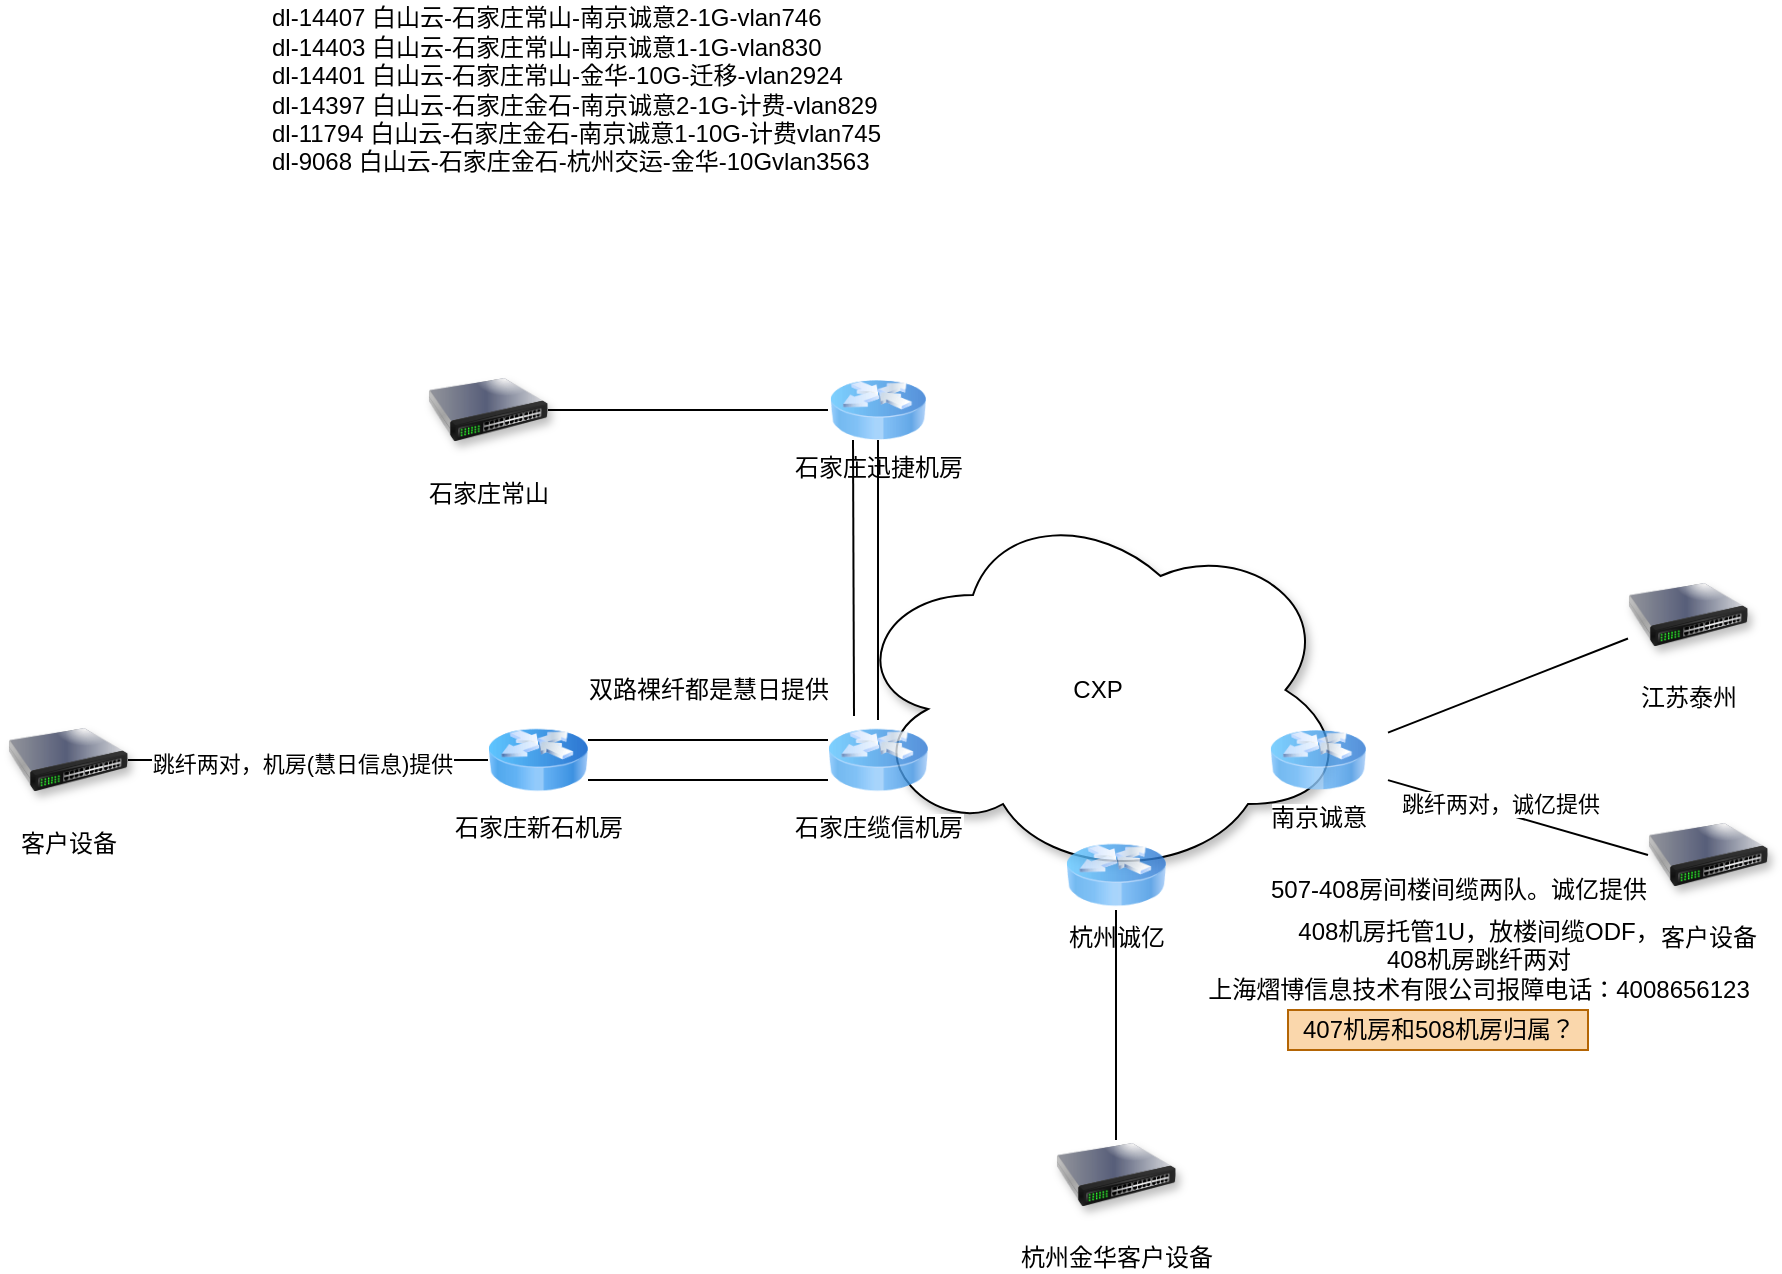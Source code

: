 <mxfile version="14.4.4" type="github">
  <diagram id="uVz92Lz5rSTjqvfcquft" name="Page-1">
    <mxGraphModel dx="2012" dy="1839" grid="1" gridSize="10" guides="1" tooltips="1" connect="1" arrows="1" fold="1" page="1" pageScale="1" pageWidth="827" pageHeight="1169" background="none" math="0" shadow="0">
      <root>
        <mxCell id="0" />
        <mxCell id="1" parent="0" />
        <mxCell id="BUyG89UXvX42eCoVACj3-1" value="CXP" style="ellipse;shape=cloud;whiteSpace=wrap;html=1;shadow=1;" parent="1" vertex="1">
          <mxGeometry x="280" y="160" width="250" height="190" as="geometry" />
        </mxCell>
        <mxCell id="BUyG89UXvX42eCoVACj3-3" value="石家庄新石机房" style="image;html=1;image=img/lib/clip_art/networking/Router_Icon_128x128.png;" parent="1" vertex="1">
          <mxGeometry x="100" y="270" width="50" height="40" as="geometry" />
        </mxCell>
        <mxCell id="BUyG89UXvX42eCoVACj3-4" value="南京诚意" style="image;html=1;image=img/lib/clip_art/networking/Router_Icon_128x128.png;opacity=80;" parent="1" vertex="1">
          <mxGeometry x="480" y="275" width="70" height="30" as="geometry" />
        </mxCell>
        <mxCell id="BUyG89UXvX42eCoVACj3-9" value="石家庄缆信机房" style="image;html=1;image=img/lib/clip_art/networking/Router_Icon_128x128.png;sketch=0;opacity=80;" parent="1" vertex="1">
          <mxGeometry x="270" y="270" width="50" height="40" as="geometry" />
        </mxCell>
        <mxCell id="BUyG89UXvX42eCoVACj3-11" value="杭州诚亿" style="image;html=1;image=img/lib/clip_art/networking/Router_Icon_128x128.png;opacity=80;" parent="1" vertex="1">
          <mxGeometry x="389" y="330" width="50" height="35" as="geometry" />
        </mxCell>
        <mxCell id="BUyG89UXvX42eCoVACj3-12" value="" style="endArrow=none;html=1;entryX=0.5;entryY=1;entryDx=0;entryDy=0;" parent="1" target="BUyG89UXvX42eCoVACj3-11" edge="1">
          <mxGeometry width="50" height="50" relative="1" as="geometry">
            <mxPoint x="414" y="480" as="sourcePoint" />
            <mxPoint x="200" y="590" as="targetPoint" />
          </mxGeometry>
        </mxCell>
        <mxCell id="BUyG89UXvX42eCoVACj3-13" value="" style="endArrow=none;html=1;exitX=1;exitY=0.25;exitDx=0;exitDy=0;entryX=0;entryY=0.25;entryDx=0;entryDy=0;" parent="1" source="BUyG89UXvX42eCoVACj3-3" target="BUyG89UXvX42eCoVACj3-9" edge="1">
          <mxGeometry width="50" height="50" relative="1" as="geometry">
            <mxPoint x="130" y="525" as="sourcePoint" />
            <mxPoint x="270" y="525" as="targetPoint" />
            <Array as="points" />
          </mxGeometry>
        </mxCell>
        <mxCell id="BUyG89UXvX42eCoVACj3-15" style="edgeStyle=orthogonalEdgeStyle;orthogonalLoop=1;jettySize=auto;html=1;exitX=0.5;exitY=1;exitDx=0;exitDy=0;" parent="1" source="BUyG89UXvX42eCoVACj3-11" target="BUyG89UXvX42eCoVACj3-11" edge="1">
          <mxGeometry relative="1" as="geometry" />
        </mxCell>
        <mxCell id="BUyG89UXvX42eCoVACj3-18" value="客户设备" style="image;html=1;image=img/lib/clip_art/networking/Switch_128x128.png;shadow=1;" parent="1" vertex="1">
          <mxGeometry x="680" y="310" width="60" height="55" as="geometry" />
        </mxCell>
        <mxCell id="BUyG89UXvX42eCoVACj3-19" value="" style="endArrow=none;html=1;entryX=0;entryY=0.5;entryDx=0;entryDy=0;" parent="1" source="BUyG89UXvX42eCoVACj3-4" target="BUyG89UXvX42eCoVACj3-18" edge="1">
          <mxGeometry width="50" height="50" relative="1" as="geometry">
            <mxPoint x="370" y="600" as="sourcePoint" />
            <mxPoint x="420" y="560" as="targetPoint" />
          </mxGeometry>
        </mxCell>
        <mxCell id="duXdBVLSe_I4uM9As9lt-4" value="跳纤两对，诚亿提供" style="edgeLabel;html=1;align=center;verticalAlign=middle;resizable=0;points=[];" vertex="1" connectable="0" parent="BUyG89UXvX42eCoVACj3-19">
          <mxGeometry x="-0.37" relative="1" as="geometry">
            <mxPoint x="15" as="offset" />
          </mxGeometry>
        </mxCell>
        <mxCell id="BUyG89UXvX42eCoVACj3-20" value="客户设备" style="image;html=1;image=img/lib/clip_art/networking/Switch_128x128.png;shadow=1;" parent="1" vertex="1">
          <mxGeometry x="-140" y="262.5" width="60" height="55" as="geometry" />
        </mxCell>
        <mxCell id="BUyG89UXvX42eCoVACj3-21" value="" style="endArrow=none;html=1;exitX=1;exitY=0.5;exitDx=0;exitDy=0;entryX=0;entryY=0.5;entryDx=0;entryDy=0;" parent="1" source="BUyG89UXvX42eCoVACj3-20" target="BUyG89UXvX42eCoVACj3-3" edge="1">
          <mxGeometry width="50" height="50" relative="1" as="geometry">
            <mxPoint x="30" y="350" as="sourcePoint" />
            <mxPoint x="140" y="350" as="targetPoint" />
          </mxGeometry>
        </mxCell>
        <mxCell id="duXdBVLSe_I4uM9As9lt-5" value="跳纤两对，机房(慧日信息)提供" style="edgeLabel;html=1;align=center;verticalAlign=middle;resizable=0;points=[];" vertex="1" connectable="0" parent="BUyG89UXvX42eCoVACj3-21">
          <mxGeometry x="-0.425" y="-2" relative="1" as="geometry">
            <mxPoint x="35" as="offset" />
          </mxGeometry>
        </mxCell>
        <mxCell id="duXdBVLSe_I4uM9As9lt-1" value="" style="endArrow=none;html=1;exitX=1;exitY=0.75;exitDx=0;exitDy=0;" edge="1" parent="1" source="BUyG89UXvX42eCoVACj3-3">
          <mxGeometry width="50" height="50" relative="1" as="geometry">
            <mxPoint x="160" y="300" as="sourcePoint" />
            <mxPoint x="270" y="300" as="targetPoint" />
          </mxGeometry>
        </mxCell>
        <mxCell id="duXdBVLSe_I4uM9As9lt-3" value="杭州金华客户设备" style="image;html=1;image=img/lib/clip_art/networking/Switch_128x128.png;shadow=1;" vertex="1" parent="1">
          <mxGeometry x="384" y="470" width="60" height="55" as="geometry" />
        </mxCell>
        <mxCell id="duXdBVLSe_I4uM9As9lt-6" value="双路裸纤都是慧日提供" style="text;html=1;align=center;verticalAlign=middle;resizable=0;points=[];autosize=1;" vertex="1" parent="1">
          <mxGeometry x="140" y="245" width="140" height="20" as="geometry" />
        </mxCell>
        <mxCell id="duXdBVLSe_I4uM9As9lt-7" value="408机房托管1U，放楼间缆ODF，&lt;br&gt;408机房跳纤两对&lt;br&gt;上海熠博信息技术有限公司报障电话：4008656123" style="text;html=1;align=center;verticalAlign=middle;resizable=0;points=[];autosize=1;" vertex="1" parent="1">
          <mxGeometry x="450" y="365" width="290" height="50" as="geometry" />
        </mxCell>
        <mxCell id="duXdBVLSe_I4uM9As9lt-8" value="507-408房间楼间缆两队。诚亿提供" style="text;html=1;align=center;verticalAlign=middle;resizable=0;points=[];autosize=1;" vertex="1" parent="1">
          <mxGeometry x="480" y="345" width="210" height="20" as="geometry" />
        </mxCell>
        <mxCell id="duXdBVLSe_I4uM9As9lt-9" value="407机房和508机房归属？" style="text;html=1;align=center;verticalAlign=middle;resizable=0;points=[];autosize=1;fillColor=#fad7ac;strokeColor=#b46504;" vertex="1" parent="1">
          <mxGeometry x="500" y="415" width="150" height="20" as="geometry" />
        </mxCell>
        <mxCell id="duXdBVLSe_I4uM9As9lt-12" value="石家庄迅捷机房" style="image;html=1;image=img/lib/clip_art/networking/Router_Icon_128x128.png;sketch=0;opacity=80;" vertex="1" parent="1">
          <mxGeometry x="270" y="100" width="50" height="30" as="geometry" />
        </mxCell>
        <mxCell id="duXdBVLSe_I4uM9As9lt-15" value="" style="endArrow=none;html=1;" edge="1" parent="1" source="duXdBVLSe_I4uM9As9lt-12" target="BUyG89UXvX42eCoVACj3-9">
          <mxGeometry width="50" height="50" relative="1" as="geometry">
            <mxPoint x="370" y="330" as="sourcePoint" />
            <mxPoint x="420" y="280" as="targetPoint" />
          </mxGeometry>
        </mxCell>
        <mxCell id="duXdBVLSe_I4uM9As9lt-16" value="" style="endArrow=none;html=1;entryX=0.25;entryY=1;entryDx=0;entryDy=0;" edge="1" parent="1" target="duXdBVLSe_I4uM9As9lt-12">
          <mxGeometry width="50" height="50" relative="1" as="geometry">
            <mxPoint x="283" y="268" as="sourcePoint" />
            <mxPoint x="420" y="280" as="targetPoint" />
          </mxGeometry>
        </mxCell>
        <mxCell id="duXdBVLSe_I4uM9As9lt-18" value="江苏泰州" style="image;html=1;image=img/lib/clip_art/networking/Switch_128x128.png;shadow=1;" vertex="1" parent="1">
          <mxGeometry x="670" y="190" width="60" height="55" as="geometry" />
        </mxCell>
        <mxCell id="duXdBVLSe_I4uM9As9lt-19" value="石家庄常山" style="image;html=1;image=img/lib/clip_art/networking/Switch_128x128.png;shadow=1;" vertex="1" parent="1">
          <mxGeometry x="70" y="87.5" width="60" height="55" as="geometry" />
        </mxCell>
        <mxCell id="duXdBVLSe_I4uM9As9lt-20" value="" style="endArrow=none;html=1;entryX=0;entryY=0.5;entryDx=0;entryDy=0;exitX=1;exitY=0.5;exitDx=0;exitDy=0;" edge="1" parent="1" source="duXdBVLSe_I4uM9As9lt-19" target="duXdBVLSe_I4uM9As9lt-12">
          <mxGeometry width="50" height="50" relative="1" as="geometry">
            <mxPoint x="170" y="192.5" as="sourcePoint" />
            <mxPoint x="220" y="142.5" as="targetPoint" />
          </mxGeometry>
        </mxCell>
        <mxCell id="duXdBVLSe_I4uM9As9lt-21" value="" style="endArrow=none;html=1;" edge="1" parent="1" source="duXdBVLSe_I4uM9As9lt-18" target="BUyG89UXvX42eCoVACj3-4">
          <mxGeometry width="50" height="50" relative="1" as="geometry">
            <mxPoint x="140" y="125.0" as="sourcePoint" />
            <mxPoint x="280" y="125.0" as="targetPoint" />
          </mxGeometry>
        </mxCell>
        <mxCell id="duXdBVLSe_I4uM9As9lt-22" value="dl-14407 白山云-石家庄常山-南京诚意2-1G-vlan746&lt;br&gt;dl-14403 白山云-石家庄常山-南京诚意1-1G-vlan830&lt;br&gt;dl-14401 白山云-石家庄常山-金华-10G-迁移-vlan2924&lt;br&gt;dl-14397 白山云-石家庄金石-南京诚意2-1G-计费-vlan829&lt;br&gt;dl-11794 白山云-石家庄金石-南京诚意1-10G-计费vlan745&amp;nbsp;&lt;br&gt;dl-9068 白山云-石家庄金石-杭州交运-金华-10Gvlan3563" style="text;html=1;align=left;verticalAlign=middle;resizable=0;points=[];autosize=1;" vertex="1" parent="1">
          <mxGeometry x="-10" y="-90" width="330" height="90" as="geometry" />
        </mxCell>
      </root>
    </mxGraphModel>
  </diagram>
</mxfile>
